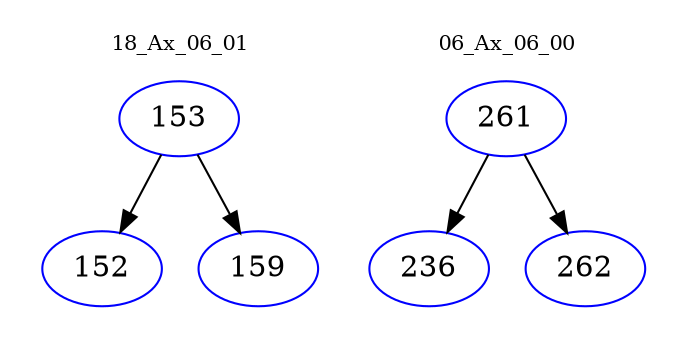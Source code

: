 digraph{
subgraph cluster_0 {
color = white
label = "18_Ax_06_01";
fontsize=10;
T0_153 [label="153", color="blue"]
T0_153 -> T0_152 [color="black"]
T0_152 [label="152", color="blue"]
T0_153 -> T0_159 [color="black"]
T0_159 [label="159", color="blue"]
}
subgraph cluster_1 {
color = white
label = "06_Ax_06_00";
fontsize=10;
T1_261 [label="261", color="blue"]
T1_261 -> T1_236 [color="black"]
T1_236 [label="236", color="blue"]
T1_261 -> T1_262 [color="black"]
T1_262 [label="262", color="blue"]
}
}
